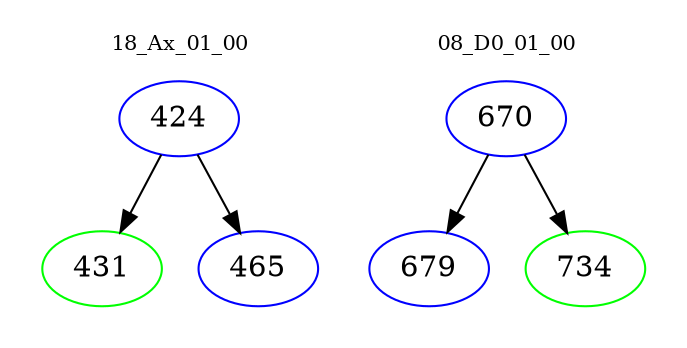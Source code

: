 digraph{
subgraph cluster_0 {
color = white
label = "18_Ax_01_00";
fontsize=10;
T0_424 [label="424", color="blue"]
T0_424 -> T0_431 [color="black"]
T0_431 [label="431", color="green"]
T0_424 -> T0_465 [color="black"]
T0_465 [label="465", color="blue"]
}
subgraph cluster_1 {
color = white
label = "08_D0_01_00";
fontsize=10;
T1_670 [label="670", color="blue"]
T1_670 -> T1_679 [color="black"]
T1_679 [label="679", color="blue"]
T1_670 -> T1_734 [color="black"]
T1_734 [label="734", color="green"]
}
}
